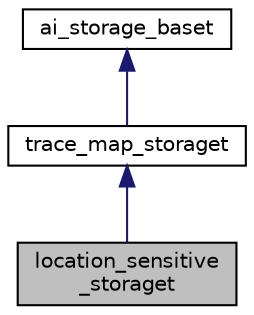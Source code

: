 digraph "location_sensitive_storaget"
{
 // LATEX_PDF_SIZE
  bgcolor="transparent";
  edge [fontname="Helvetica",fontsize="10",labelfontname="Helvetica",labelfontsize="10"];
  node [fontname="Helvetica",fontsize="10",shape=record];
  Node1 [label="location_sensitive\l_storaget",height=0.2,width=0.4,color="black", fillcolor="grey75", style="filled", fontcolor="black",tooltip="The most conventional storage; one domain per location."];
  Node2 -> Node1 [dir="back",color="midnightblue",fontsize="10",style="solid",fontname="Helvetica"];
  Node2 [label="trace_map_storaget",height=0.2,width=0.4,color="black",URL="$classtrace__map__storaget.html",tooltip=" "];
  Node3 -> Node2 [dir="back",color="midnightblue",fontsize="10",style="solid",fontname="Helvetica"];
  Node3 [label="ai_storage_baset",height=0.2,width=0.4,color="black",URL="$classai__storage__baset.html",tooltip="This is the basic interface for storing domains."];
}
